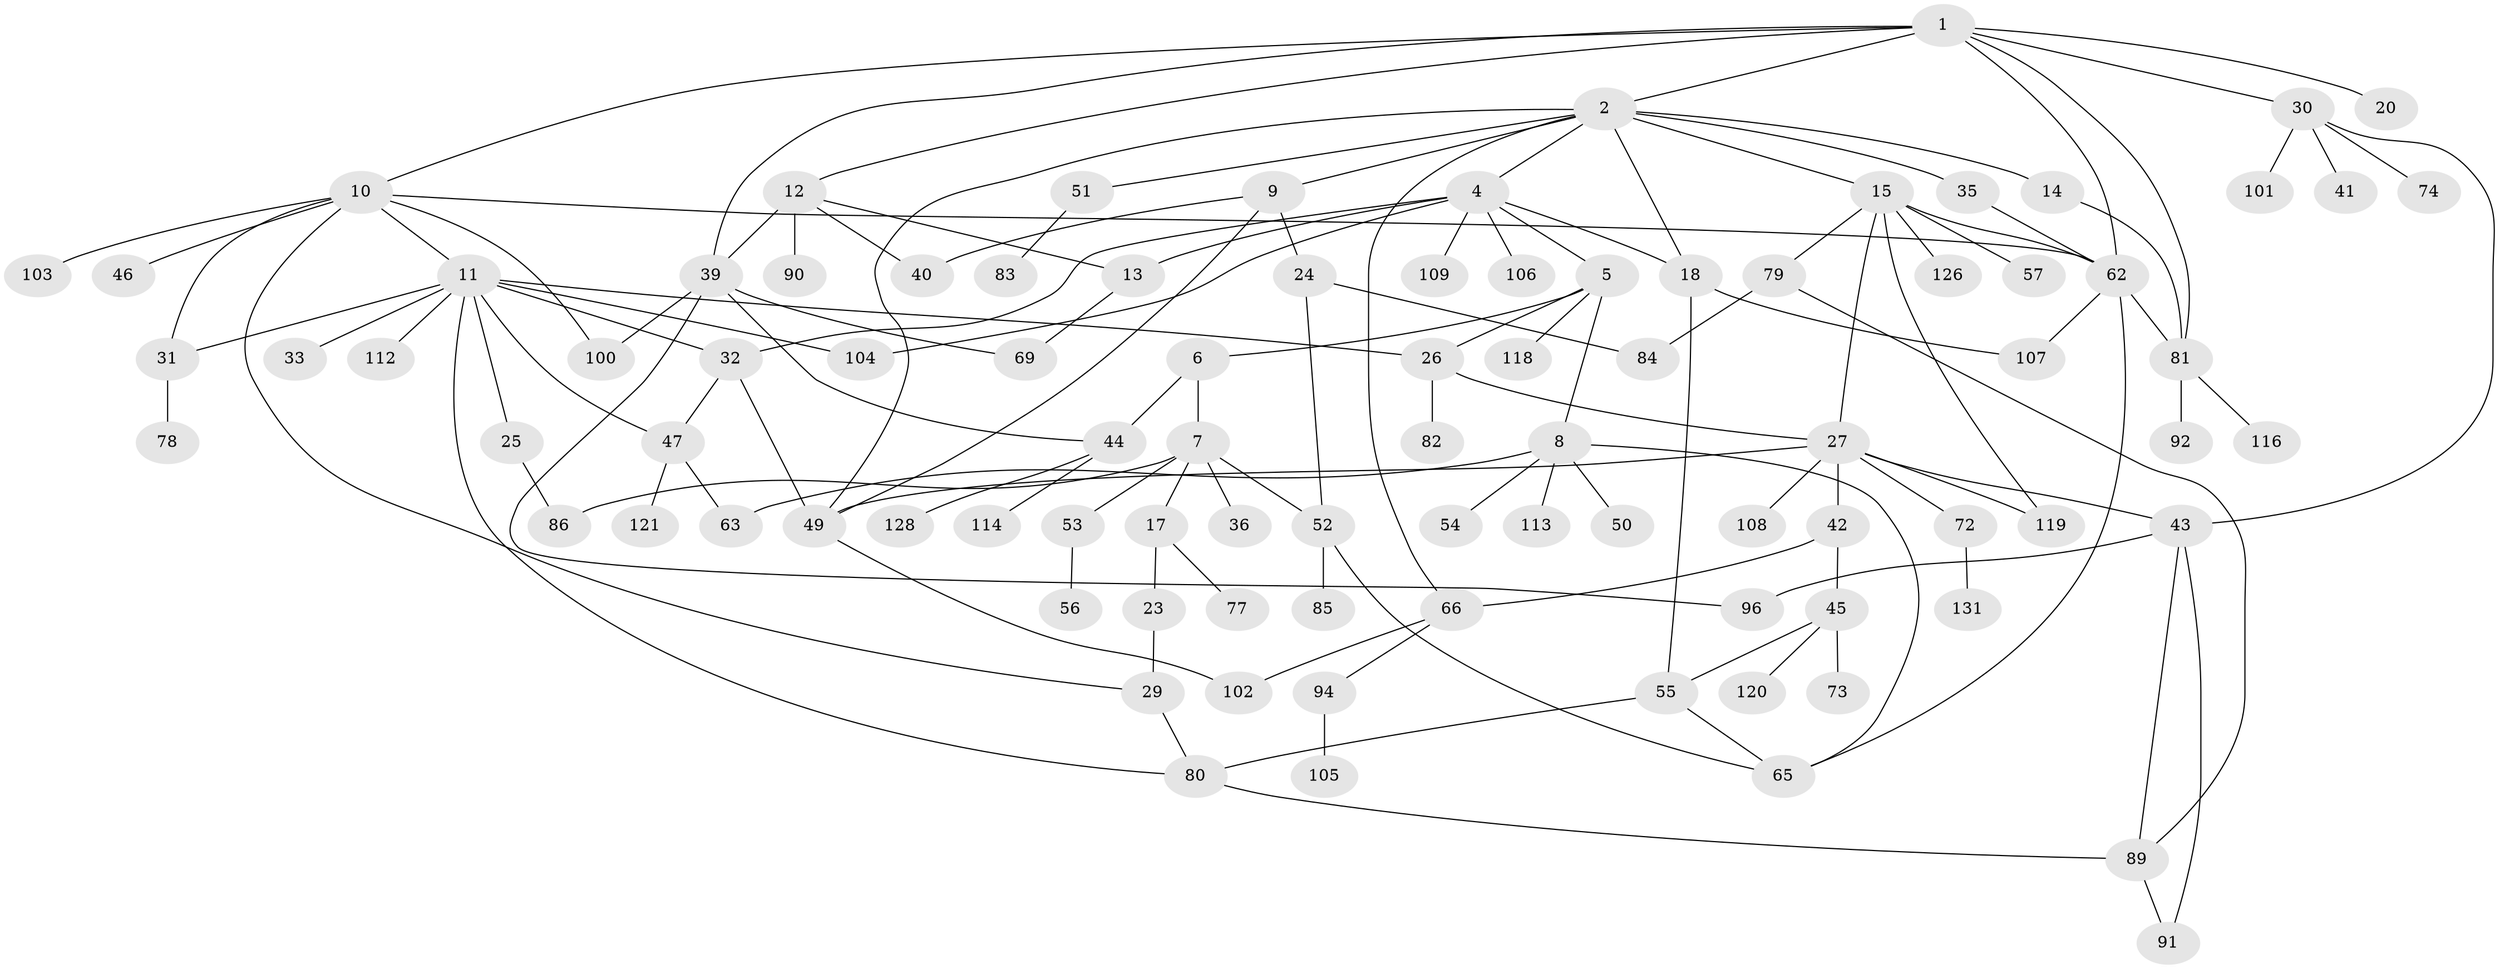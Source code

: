// Generated by graph-tools (version 1.1) at 2025/23/03/03/25 07:23:33]
// undirected, 92 vertices, 132 edges
graph export_dot {
graph [start="1"]
  node [color=gray90,style=filled];
  1 [super="+19"];
  2 [super="+3"];
  4 [super="+37"];
  5 [super="+87"];
  6 [super="+124"];
  7 [super="+59"];
  8 [super="+48"];
  9 [super="+34"];
  10 [super="+16"];
  11 [super="+28"];
  12 [super="+75"];
  13;
  14 [super="+117"];
  15 [super="+71"];
  17 [super="+22"];
  18 [super="+21"];
  20;
  23;
  24;
  25;
  26;
  27 [super="+95"];
  29 [super="+130"];
  30 [super="+38"];
  31 [super="+76"];
  32;
  33;
  35;
  36;
  39 [super="+67"];
  40;
  41;
  42;
  43 [super="+58"];
  44 [super="+99"];
  45;
  46 [super="+68"];
  47 [super="+123"];
  49 [super="+70"];
  50;
  51 [super="+127"];
  52 [super="+64"];
  53;
  54 [super="+60"];
  55 [super="+61"];
  56;
  57;
  62 [super="+97"];
  63 [super="+122"];
  65 [super="+88"];
  66 [super="+125"];
  69;
  72 [super="+98"];
  73;
  74;
  77;
  78;
  79 [super="+93"];
  80 [super="+115"];
  81 [super="+111"];
  82;
  83;
  84;
  85 [super="+129"];
  86;
  89;
  90;
  91;
  92;
  94;
  96;
  100 [super="+110"];
  101;
  102;
  103;
  104;
  105;
  106;
  107;
  108;
  109;
  112;
  113;
  114;
  116;
  118;
  119;
  120;
  121;
  126;
  128;
  131;
  1 -- 2;
  1 -- 10;
  1 -- 12;
  1 -- 30;
  1 -- 39;
  1 -- 62;
  1 -- 81;
  1 -- 20;
  2 -- 9;
  2 -- 15;
  2 -- 35;
  2 -- 49;
  2 -- 66;
  2 -- 4;
  2 -- 18;
  2 -- 51;
  2 -- 14;
  4 -- 5;
  4 -- 106;
  4 -- 32;
  4 -- 13;
  4 -- 104;
  4 -- 109;
  4 -- 18;
  5 -- 6;
  5 -- 8;
  5 -- 26;
  5 -- 118;
  6 -- 7;
  6 -- 44;
  7 -- 17;
  7 -- 36;
  7 -- 53;
  7 -- 86;
  7 -- 52;
  8 -- 50;
  8 -- 54;
  8 -- 65;
  8 -- 113;
  8 -- 63;
  9 -- 24;
  9 -- 40;
  9 -- 49;
  10 -- 11;
  10 -- 46;
  10 -- 62;
  10 -- 103;
  10 -- 100;
  10 -- 31;
  10 -- 29;
  11 -- 25;
  11 -- 33;
  11 -- 112;
  11 -- 32;
  11 -- 104;
  11 -- 26;
  11 -- 47;
  11 -- 31;
  11 -- 80;
  12 -- 13;
  12 -- 40;
  12 -- 90;
  12 -- 39;
  13 -- 69;
  14 -- 81;
  15 -- 27;
  15 -- 57;
  15 -- 126;
  15 -- 119;
  15 -- 79;
  15 -- 62;
  17 -- 23;
  17 -- 77;
  18 -- 55;
  18 -- 107;
  23 -- 29;
  24 -- 52;
  24 -- 84;
  25 -- 86;
  26 -- 82;
  26 -- 27;
  27 -- 42;
  27 -- 43;
  27 -- 72;
  27 -- 119;
  27 -- 108;
  27 -- 49;
  29 -- 80;
  30 -- 74;
  30 -- 41;
  30 -- 43;
  30 -- 101;
  31 -- 78;
  32 -- 49;
  32 -- 47;
  35 -- 62;
  39 -- 44;
  39 -- 96;
  39 -- 100;
  39 -- 69;
  42 -- 45;
  42 -- 66;
  43 -- 89;
  43 -- 96;
  43 -- 91;
  44 -- 114;
  44 -- 128;
  45 -- 55;
  45 -- 73;
  45 -- 120;
  47 -- 121;
  47 -- 63;
  49 -- 102;
  51 -- 83;
  52 -- 85;
  52 -- 65;
  53 -- 56;
  55 -- 80;
  55 -- 65;
  62 -- 107;
  62 -- 65;
  62 -- 81;
  66 -- 94;
  66 -- 102;
  72 -- 131;
  79 -- 84;
  79 -- 89;
  80 -- 89;
  81 -- 92;
  81 -- 116;
  89 -- 91;
  94 -- 105;
}

